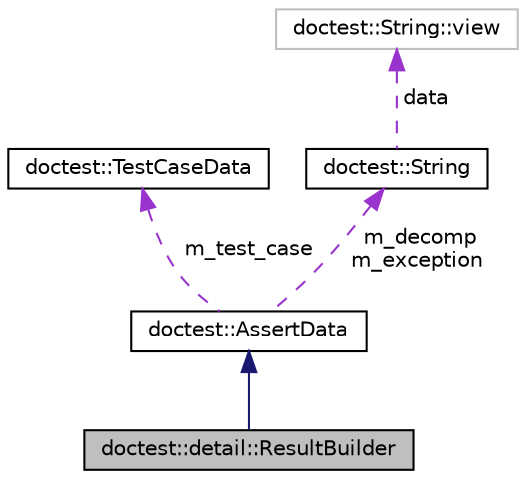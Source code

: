 digraph "doctest::detail::ResultBuilder"
{
  edge [fontname="Helvetica",fontsize="10",labelfontname="Helvetica",labelfontsize="10"];
  node [fontname="Helvetica",fontsize="10",shape=record];
  Node2 [label="doctest::detail::ResultBuilder",height=0.2,width=0.4,color="black", fillcolor="grey75", style="filled", fontcolor="black"];
  Node3 -> Node2 [dir="back",color="midnightblue",fontsize="10",style="solid",fontname="Helvetica"];
  Node3 [label="doctest::AssertData",height=0.2,width=0.4,color="black", fillcolor="white", style="filled",URL="$structdoctest_1_1_assert_data.html"];
  Node4 -> Node3 [dir="back",color="darkorchid3",fontsize="10",style="dashed",label=" m_test_case" ,fontname="Helvetica"];
  Node4 [label="doctest::TestCaseData",height=0.2,width=0.4,color="black", fillcolor="white", style="filled",URL="$structdoctest_1_1_test_case_data.html"];
  Node5 -> Node3 [dir="back",color="darkorchid3",fontsize="10",style="dashed",label=" m_decomp\nm_exception" ,fontname="Helvetica"];
  Node5 [label="doctest::String",height=0.2,width=0.4,color="black", fillcolor="white", style="filled",URL="$classdoctest_1_1_string.html"];
  Node6 -> Node5 [dir="back",color="darkorchid3",fontsize="10",style="dashed",label=" data" ,fontname="Helvetica"];
  Node6 [label="doctest::String::view",height=0.2,width=0.4,color="grey75", fillcolor="white", style="filled",tooltip="OCLINT avoid private static members. "];
}

